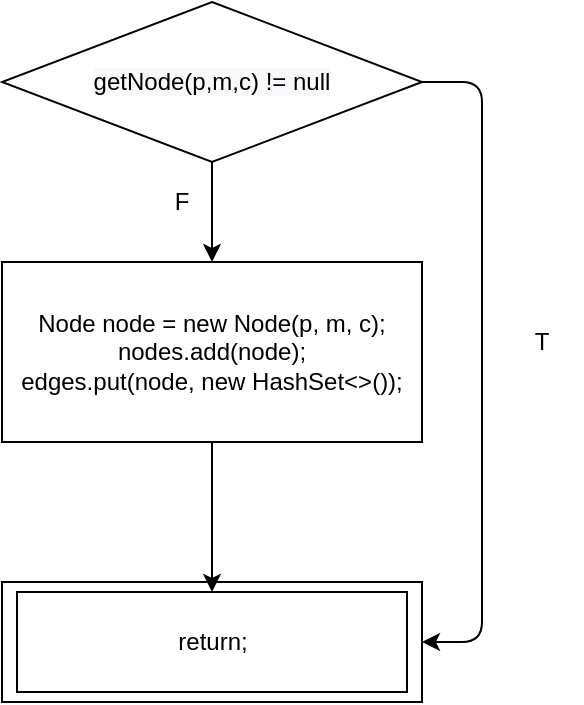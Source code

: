<mxfile version="13.6.6" type="device" pages="3"><diagram id="PAaWb2a_gqtUkQ89puaP" name="addNode"><mxGraphModel dx="664" dy="560" grid="1" gridSize="10" guides="1" tooltips="1" connect="1" arrows="1" fold="1" page="1" pageScale="1" pageWidth="850" pageHeight="1100" math="0" shadow="0"><root><mxCell id="0"/><mxCell id="1" parent="0"/><mxCell id="PNjFZDf6uzDuonjXlekS-2" value="" style="rounded=0;whiteSpace=wrap;html=1;" vertex="1" parent="1"><mxGeometry x="240" y="480" width="210" height="60" as="geometry"/></mxCell><mxCell id="PNjFZDf6uzDuonjXlekS-3" value="return;" style="rounded=0;whiteSpace=wrap;html=1;" vertex="1" parent="1"><mxGeometry x="247.5" y="485" width="195" height="50" as="geometry"/></mxCell><mxCell id="PNjFZDf6uzDuonjXlekS-4" value="Node node = new Node(p, m, c);&lt;br&gt;nodes.add(node);&lt;br&gt;edges.put(node, new HashSet&amp;lt;&amp;gt;());" style="rounded=0;whiteSpace=wrap;html=1;" vertex="1" parent="1"><mxGeometry x="240" y="320" width="210" height="90" as="geometry"/></mxCell><mxCell id="PNjFZDf6uzDuonjXlekS-6" value="" style="endArrow=classic;html=1;exitX=0.5;exitY=1;exitDx=0;exitDy=0;" edge="1" parent="1" target="PNjFZDf6uzDuonjXlekS-4"><mxGeometry width="50" height="50" relative="1" as="geometry"><mxPoint x="345" y="260" as="sourcePoint"/><mxPoint x="270" y="370" as="targetPoint"/></mxGeometry></mxCell><mxCell id="PNjFZDf6uzDuonjXlekS-7" value="" style="endArrow=classic;html=1;exitX=0.5;exitY=1;exitDx=0;exitDy=0;" edge="1" parent="1" source="PNjFZDf6uzDuonjXlekS-4" target="PNjFZDf6uzDuonjXlekS-3"><mxGeometry width="50" height="50" relative="1" as="geometry"><mxPoint x="220" y="420" as="sourcePoint"/><mxPoint x="270" y="370" as="targetPoint"/></mxGeometry></mxCell><mxCell id="PNjFZDf6uzDuonjXlekS-8" value="" style="endArrow=classic;html=1;exitX=1;exitY=0.5;exitDx=0;exitDy=0;entryX=1;entryY=0.5;entryDx=0;entryDy=0;" edge="1" parent="1" target="PNjFZDf6uzDuonjXlekS-2"><mxGeometry width="50" height="50" relative="1" as="geometry"><mxPoint x="450" y="230" as="sourcePoint"/><mxPoint x="270" y="370" as="targetPoint"/><Array as="points"><mxPoint x="480" y="230"/><mxPoint x="480" y="510"/></Array></mxGeometry></mxCell><mxCell id="PNjFZDf6uzDuonjXlekS-12" value="F" style="text;html=1;strokeColor=none;fillColor=none;align=center;verticalAlign=middle;whiteSpace=wrap;rounded=0;" vertex="1" parent="1"><mxGeometry x="310" y="280" width="40" height="20" as="geometry"/></mxCell><mxCell id="PNjFZDf6uzDuonjXlekS-13" value="T" style="text;html=1;strokeColor=none;fillColor=none;align=center;verticalAlign=middle;whiteSpace=wrap;rounded=0;" vertex="1" parent="1"><mxGeometry x="490" y="350" width="40" height="20" as="geometry"/></mxCell><mxCell id="7xQiOLPqtMhHMYLWSSjG-1" value="&lt;meta charset=&quot;utf-8&quot;&gt;&lt;span style=&quot;color: rgb(0, 0, 0); font-family: helvetica; font-size: 12px; font-style: normal; font-weight: 400; letter-spacing: normal; text-align: center; text-indent: 0px; text-transform: none; word-spacing: 0px; background-color: rgb(248, 249, 250); display: inline; float: none;&quot;&gt;getNode(p,m,c) != null&lt;/span&gt;" style="rhombus;whiteSpace=wrap;html=1;" vertex="1" parent="1"><mxGeometry x="240" y="190" width="210" height="80" as="geometry"/></mxCell></root></mxGraphModel></diagram><diagram id="NH_DHOFLEyfeO9Tmwx4I" name="deleteNode"><mxGraphModel dx="664" dy="560" grid="1" gridSize="10" guides="1" tooltips="1" connect="1" arrows="1" fold="1" page="1" pageScale="1" pageWidth="850" pageHeight="1100" math="0" shadow="0"><root><mxCell id="K0GktYS8KjQYNrV-ZL2T-0"/><mxCell id="K0GktYS8KjQYNrV-ZL2T-1" parent="K0GktYS8KjQYNrV-ZL2T-0"/><mxCell id="8JV6QXQo_wqGqpzoi5Gq-0" value="&lt;meta charset=&quot;utf-8&quot;&gt;&lt;span class=&quot;s1&quot; style=&quot;color: rgb(0, 0, 0); font-family: helvetica; font-size: 12px; font-style: normal; font-weight: 400; letter-spacing: normal; text-align: center; text-indent: 0px; text-transform: none; word-spacing: 0px; background-color: rgb(248, 249, 250);&quot;&gt;Node&lt;/span&gt;&lt;span class=&quot;s2&quot; style=&quot;color: rgb(0, 0, 0); font-family: helvetica; font-size: 12px; font-style: normal; font-weight: 400; letter-spacing: normal; text-align: center; text-indent: 0px; text-transform: none; word-spacing: 0px; background-color: rgb(248, 249, 250);&quot;&gt;&lt;span&gt;&amp;nbsp;&lt;/span&gt;&lt;/span&gt;&lt;span style=&quot;color: rgb(0, 0, 0); font-family: helvetica; font-size: 12px; font-style: normal; font-weight: 400; letter-spacing: normal; text-align: center; text-indent: 0px; text-transform: none; word-spacing: 0px; background-color: rgb(248, 249, 250); display: inline; float: none;&quot;&gt;toDelete&lt;/span&gt;&lt;span class=&quot;s2&quot; style=&quot;color: rgb(0, 0, 0); font-family: helvetica; font-size: 12px; font-style: normal; font-weight: 400; letter-spacing: normal; text-align: center; text-indent: 0px; text-transform: none; word-spacing: 0px; background-color: rgb(248, 249, 250);&quot;&gt;&lt;/span&gt;&lt;span class=&quot;s3&quot; style=&quot;color: rgb(0, 0, 0); font-family: helvetica; font-size: 12px; font-style: normal; font-weight: 400; letter-spacing: normal; text-align: center; text-indent: 0px; text-transform: none; word-spacing: 0px; background-color: rgb(248, 249, 250);&quot;&gt;=&lt;/span&gt;&lt;span class=&quot;s2&quot; style=&quot;color: rgb(0, 0, 0); font-family: helvetica; font-size: 12px; font-style: normal; font-weight: 400; letter-spacing: normal; text-align: center; text-indent: 0px; text-transform: none; word-spacing: 0px; background-color: rgb(248, 249, 250);&quot;&gt;&lt;span&gt;&amp;nbsp;&lt;/span&gt;&lt;/span&gt;&lt;span class=&quot;s4&quot; style=&quot;color: rgb(0, 0, 0); font-family: helvetica; font-size: 12px; font-style: normal; font-weight: 400; letter-spacing: normal; text-align: center; text-indent: 0px; text-transform: none; word-spacing: 0px; background-color: rgb(248, 249, 250);&quot;&gt;getNode&lt;/span&gt;&lt;span class=&quot;s5&quot; style=&quot;color: rgb(0, 0, 0); font-family: helvetica; font-size: 12px; font-style: normal; font-weight: 400; letter-spacing: normal; text-align: center; text-indent: 0px; text-transform: none; word-spacing: 0px; background-color: rgb(248, 249, 250);&quot;&gt;(&lt;/span&gt;&lt;span class=&quot;s6&quot; style=&quot;color: rgb(0, 0, 0); font-family: helvetica; font-size: 12px; font-style: normal; font-weight: 400; letter-spacing: normal; text-align: center; text-indent: 0px; text-transform: none; word-spacing: 0px; background-color: rgb(248, 249, 250);&quot;&gt;p&lt;/span&gt;&lt;span class=&quot;s3&quot; style=&quot;color: rgb(0, 0, 0); font-family: helvetica; font-size: 12px; font-style: normal; font-weight: 400; letter-spacing: normal; text-align: center; text-indent: 0px; text-transform: none; word-spacing: 0px; background-color: rgb(248, 249, 250);&quot;&gt;,&lt;/span&gt;&lt;span class=&quot;s2&quot; style=&quot;color: rgb(0, 0, 0); font-family: helvetica; font-size: 12px; font-style: normal; font-weight: 400; letter-spacing: normal; text-align: center; text-indent: 0px; text-transform: none; word-spacing: 0px; background-color: rgb(248, 249, 250);&quot;&gt;&lt;/span&gt;&lt;span class=&quot;s6&quot; style=&quot;color: rgb(0, 0, 0); font-family: helvetica; font-size: 12px; font-style: normal; font-weight: 400; letter-spacing: normal; text-align: center; text-indent: 0px; text-transform: none; word-spacing: 0px; background-color: rgb(248, 249, 250);&quot;&gt;m&lt;/span&gt;&lt;span class=&quot;s3&quot; style=&quot;color: rgb(0, 0, 0); font-family: helvetica; font-size: 12px; font-style: normal; font-weight: 400; letter-spacing: normal; text-align: center; text-indent: 0px; text-transform: none; word-spacing: 0px; background-color: rgb(248, 249, 250);&quot;&gt;,&lt;/span&gt;&lt;span class=&quot;s2&quot; style=&quot;color: rgb(0, 0, 0); font-family: helvetica; font-size: 12px; font-style: normal; font-weight: 400; letter-spacing: normal; text-align: center; text-indent: 0px; text-transform: none; word-spacing: 0px; background-color: rgb(248, 249, 250);&quot;&gt;&lt;span&gt;&amp;nbsp;&lt;/span&gt;&lt;/span&gt;&lt;span class=&quot;s6&quot; style=&quot;color: rgb(0, 0, 0); font-family: helvetica; font-size: 12px; font-style: normal; font-weight: 400; letter-spacing: normal; text-align: center; text-indent: 0px; text-transform: none; word-spacing: 0px; background-color: rgb(248, 249, 250);&quot;&gt;c&lt;/span&gt;&lt;span class=&quot;s5&quot; style=&quot;color: rgb(0, 0, 0); font-family: helvetica; font-size: 12px; font-style: normal; font-weight: 400; letter-spacing: normal; text-align: center; text-indent: 0px; text-transform: none; word-spacing: 0px; background-color: rgb(248, 249, 250);&quot;&gt;)&lt;/span&gt;&lt;span class=&quot;s3&quot; style=&quot;color: rgb(0, 0, 0); font-family: helvetica; font-size: 12px; font-style: normal; font-weight: 400; letter-spacing: normal; text-align: center; text-indent: 0px; text-transform: none; word-spacing: 0px; background-color: rgb(248, 249, 250);&quot;&gt;;&lt;/span&gt;" style="rounded=0;whiteSpace=wrap;html=1;" vertex="1" parent="K0GktYS8KjQYNrV-ZL2T-1"><mxGeometry x="160" y="50" width="200" height="60" as="geometry"/></mxCell><mxCell id="8JV6QXQo_wqGqpzoi5Gq-2" value="return;" style="rounded=0;whiteSpace=wrap;html=1;" vertex="1" parent="K0GktYS8KjQYNrV-ZL2T-1"><mxGeometry x="160" y="470" width="200" height="60" as="geometry"/></mxCell><mxCell id="8JV6QXQo_wqGqpzoi5Gq-3" value="&lt;span class=&quot;s7&quot; style=&quot;color: rgb(0 , 0 , 0) ; font-family: &amp;#34;helvetica&amp;#34; ; font-size: 12px ; font-style: normal ; font-weight: 400 ; letter-spacing: normal ; text-align: center ; text-indent: 0px ; text-transform: none ; word-spacing: 0px ; background-color: rgb(248 , 249 , 250)&quot;&gt;if&lt;/span&gt;&lt;span class=&quot;s2&quot; style=&quot;color: rgb(0 , 0 , 0) ; font-family: &amp;#34;helvetica&amp;#34; ; font-size: 12px ; font-style: normal ; font-weight: 400 ; letter-spacing: normal ; text-align: center ; text-indent: 0px ; text-transform: none ; word-spacing: 0px ; background-color: rgb(248 , 249 , 250)&quot;&gt;&lt;span&gt;&amp;nbsp;&lt;/span&gt;&lt;/span&gt;&lt;span class=&quot;s5&quot; style=&quot;color: rgb(0 , 0 , 0) ; font-family: &amp;#34;helvetica&amp;#34; ; font-size: 12px ; font-style: normal ; font-weight: 400 ; letter-spacing: normal ; text-align: center ; text-indent: 0px ; text-transform: none ; word-spacing: 0px ; background-color: rgb(248 , 249 , 250)&quot;&gt;(&lt;/span&gt;&lt;span style=&quot;color: rgb(0 , 0 , 0) ; font-family: &amp;#34;helvetica&amp;#34; ; font-size: 12px ; font-style: normal ; font-weight: 400 ; letter-spacing: normal ; text-align: center ; text-indent: 0px ; text-transform: none ; word-spacing: 0px ; background-color: rgb(248 , 249 , 250) ; display: inline ; float: none&quot;&gt;toDelete&lt;/span&gt;&lt;span class=&quot;s2&quot; style=&quot;color: rgb(0 , 0 , 0) ; font-family: &amp;#34;helvetica&amp;#34; ; font-size: 12px ; font-style: normal ; font-weight: 400 ; letter-spacing: normal ; text-align: center ; text-indent: 0px ; text-transform: none ; word-spacing: 0px ; background-color: rgb(248 , 249 , 250)&quot;&gt;&lt;/span&gt;&lt;span class=&quot;s3&quot; style=&quot;color: rgb(0 , 0 , 0) ; font-family: &amp;#34;helvetica&amp;#34; ; font-size: 12px ; font-style: normal ; font-weight: 400 ; letter-spacing: normal ; text-align: center ; text-indent: 0px ; text-transform: none ; word-spacing: 0px ; background-color: rgb(248 , 249 , 250)&quot;&gt;==&lt;/span&gt;&lt;span class=&quot;s2&quot; style=&quot;color: rgb(0 , 0 , 0) ; font-family: &amp;#34;helvetica&amp;#34; ; font-size: 12px ; font-style: normal ; font-weight: 400 ; letter-spacing: normal ; text-align: center ; text-indent: 0px ; text-transform: none ; word-spacing: 0px ; background-color: rgb(248 , 249 , 250)&quot;&gt;&lt;span&gt;&amp;nbsp;&lt;/span&gt;&lt;/span&gt;&lt;span class=&quot;s7&quot; style=&quot;color: rgb(0 , 0 , 0) ; font-family: &amp;#34;helvetica&amp;#34; ; font-size: 12px ; font-style: normal ; font-weight: 400 ; letter-spacing: normal ; text-align: center ; text-indent: 0px ; text-transform: none ; word-spacing: 0px ; background-color: rgb(248 , 249 , 250)&quot;&gt;null&lt;/span&gt;&lt;span class=&quot;s5&quot; style=&quot;color: rgb(0 , 0 , 0) ; font-family: &amp;#34;helvetica&amp;#34; ; font-size: 12px ; font-style: normal ; font-weight: 400 ; letter-spacing: normal ; text-align: center ; text-indent: 0px ; text-transform: none ; word-spacing: 0px ; background-color: rgb(248 , 249 , 250)&quot;&gt;)&lt;/span&gt;" style="rhombus;whiteSpace=wrap;html=1;" vertex="1" parent="K0GktYS8KjQYNrV-ZL2T-1"><mxGeometry x="160" y="140" width="200" height="80" as="geometry"/></mxCell><mxCell id="8JV6QXQo_wqGqpzoi5Gq-4" value="" style="rounded=0;whiteSpace=wrap;html=1;" vertex="1" parent="K0GktYS8KjQYNrV-ZL2T-1"><mxGeometry x="160" y="280" width="200" height="60" as="geometry"/></mxCell></root></mxGraphModel></diagram><diagram id="P-8jTUNPGuhwVsvMtaPa" name="q3"><mxGraphModel dx="664" dy="560" grid="1" gridSize="10" guides="1" tooltips="1" connect="1" arrows="1" fold="1" page="1" pageScale="1" pageWidth="850" pageHeight="1100" math="0" shadow="0"><root><mxCell id="KR9xGvIKA8TSP4BTDRrv-0"/><mxCell id="KR9xGvIKA8TSP4BTDRrv-1" parent="KR9xGvIKA8TSP4BTDRrv-0"/><mxCell id="KR9xGvIKA8TSP4BTDRrv-2" style="edgeStyle=orthogonalEdgeStyle;rounded=0;orthogonalLoop=1;jettySize=auto;html=1;exitX=0.5;exitY=1;exitDx=0;exitDy=0;entryX=0.5;entryY=0;entryDx=0;entryDy=0;" edge="1" parent="KR9xGvIKA8TSP4BTDRrv-1" source="KR9xGvIKA8TSP4BTDRrv-3" target="KR9xGvIKA8TSP4BTDRrv-6"><mxGeometry relative="1" as="geometry"/></mxCell><mxCell id="KR9xGvIKA8TSP4BTDRrv-3" value="int n = arr.length;&lt;br&gt;int i = 0;" style="rounded=1;whiteSpace=wrap;html=1;fontSize=12;glass=0;strokeWidth=1;shadow=0;" vertex="1" parent="KR9xGvIKA8TSP4BTDRrv-1"><mxGeometry x="160" y="80" width="120" height="40" as="geometry"/></mxCell><mxCell id="KR9xGvIKA8TSP4BTDRrv-4" style="edgeStyle=orthogonalEdgeStyle;rounded=0;orthogonalLoop=1;jettySize=auto;html=1;entryX=0;entryY=0.5;entryDx=0;entryDy=0;" edge="1" parent="KR9xGvIKA8TSP4BTDRrv-1" source="KR9xGvIKA8TSP4BTDRrv-6" target="KR9xGvIKA8TSP4BTDRrv-7"><mxGeometry relative="1" as="geometry"/></mxCell><mxCell id="KR9xGvIKA8TSP4BTDRrv-5" style="edgeStyle=orthogonalEdgeStyle;rounded=0;orthogonalLoop=1;jettySize=auto;html=1;exitX=0.5;exitY=1;exitDx=0;exitDy=0;entryX=0.5;entryY=0;entryDx=0;entryDy=0;" edge="1" parent="KR9xGvIKA8TSP4BTDRrv-1" source="KR9xGvIKA8TSP4BTDRrv-6" target="KR9xGvIKA8TSP4BTDRrv-9"><mxGeometry relative="1" as="geometry"/></mxCell><mxCell id="KR9xGvIKA8TSP4BTDRrv-6" value="i &amp;lt; n - 1" style="rhombus;whiteSpace=wrap;html=1;shadow=0;fontFamily=Helvetica;fontSize=12;align=center;strokeWidth=1;spacing=6;spacingTop=-4;" vertex="1" parent="KR9xGvIKA8TSP4BTDRrv-1"><mxGeometry x="160" y="150" width="120" height="40" as="geometry"/></mxCell><mxCell id="KR9xGvIKA8TSP4BTDRrv-7" value="return" style="rounded=1;whiteSpace=wrap;html=1;fontSize=12;glass=0;strokeWidth=1;shadow=0;" vertex="1" parent="KR9xGvIKA8TSP4BTDRrv-1"><mxGeometry x="360" y="155" width="120" height="30" as="geometry"/></mxCell><mxCell id="KR9xGvIKA8TSP4BTDRrv-8" style="edgeStyle=orthogonalEdgeStyle;rounded=0;orthogonalLoop=1;jettySize=auto;html=1;exitX=0.5;exitY=1;exitDx=0;exitDy=0;" edge="1" parent="KR9xGvIKA8TSP4BTDRrv-1" source="KR9xGvIKA8TSP4BTDRrv-9"><mxGeometry relative="1" as="geometry"><mxPoint x="220.286" y="280" as="targetPoint"/></mxGeometry></mxCell><mxCell id="KR9xGvIKA8TSP4BTDRrv-9" value="int j = 0;" style="rounded=1;whiteSpace=wrap;html=1;" vertex="1" parent="KR9xGvIKA8TSP4BTDRrv-1"><mxGeometry x="160" y="220" width="120" height="30" as="geometry"/></mxCell><mxCell id="KR9xGvIKA8TSP4BTDRrv-10" style="edgeStyle=orthogonalEdgeStyle;rounded=0;orthogonalLoop=1;jettySize=auto;html=1;entryX=0;entryY=0.5;entryDx=0;entryDy=0;" edge="1" parent="KR9xGvIKA8TSP4BTDRrv-1" source="KR9xGvIKA8TSP4BTDRrv-12" target="KR9xGvIKA8TSP4BTDRrv-15"><mxGeometry relative="1" as="geometry"/></mxCell><mxCell id="KR9xGvIKA8TSP4BTDRrv-11" style="edgeStyle=orthogonalEdgeStyle;rounded=0;orthogonalLoop=1;jettySize=auto;html=1;exitX=0.5;exitY=1;exitDx=0;exitDy=0;" edge="1" parent="KR9xGvIKA8TSP4BTDRrv-1" source="KR9xGvIKA8TSP4BTDRrv-12"><mxGeometry relative="1" as="geometry"><mxPoint x="220" y="350" as="targetPoint"/></mxGeometry></mxCell><mxCell id="KR9xGvIKA8TSP4BTDRrv-12" value="j &amp;lt; n - i - 1" style="rhombus;whiteSpace=wrap;html=1;" vertex="1" parent="KR9xGvIKA8TSP4BTDRrv-1"><mxGeometry x="160" y="280" width="120" height="40" as="geometry"/></mxCell><mxCell id="KR9xGvIKA8TSP4BTDRrv-13" value="True" style="text;html=1;strokeColor=none;fillColor=none;align=center;verticalAlign=middle;whiteSpace=wrap;rounded=0;" vertex="1" parent="KR9xGvIKA8TSP4BTDRrv-1"><mxGeometry x="200" y="190" width="90" height="20" as="geometry"/></mxCell><mxCell id="KR9xGvIKA8TSP4BTDRrv-14" value="False" style="text;html=1;strokeColor=none;fillColor=none;align=center;verticalAlign=middle;whiteSpace=wrap;rounded=0;" vertex="1" parent="KR9xGvIKA8TSP4BTDRrv-1"><mxGeometry x="290" y="150" width="40" height="20" as="geometry"/></mxCell><mxCell id="KR9xGvIKA8TSP4BTDRrv-15" value="i++;" style="rounded=1;whiteSpace=wrap;html=1;" vertex="1" parent="KR9xGvIKA8TSP4BTDRrv-1"><mxGeometry x="360" y="285" width="120" height="30" as="geometry"/></mxCell><mxCell id="KR9xGvIKA8TSP4BTDRrv-16" value="False" style="text;html=1;strokeColor=none;fillColor=none;align=center;verticalAlign=middle;whiteSpace=wrap;rounded=0;" vertex="1" parent="KR9xGvIKA8TSP4BTDRrv-1"><mxGeometry x="290" y="280" width="40" height="20" as="geometry"/></mxCell><mxCell id="KR9xGvIKA8TSP4BTDRrv-17" style="edgeStyle=orthogonalEdgeStyle;rounded=0;orthogonalLoop=1;jettySize=auto;html=1;entryX=0.5;entryY=0;entryDx=0;entryDy=0;" edge="1" parent="KR9xGvIKA8TSP4BTDRrv-1" source="KR9xGvIKA8TSP4BTDRrv-18" target="KR9xGvIKA8TSP4BTDRrv-20"><mxGeometry relative="1" as="geometry"/></mxCell><mxCell id="KR9xGvIKA8TSP4BTDRrv-18" value="arr[j] &amp;gt; arr[j+1]" style="rhombus;whiteSpace=wrap;html=1;" vertex="1" parent="KR9xGvIKA8TSP4BTDRrv-1"><mxGeometry x="160" y="350" width="120" height="40" as="geometry"/></mxCell><mxCell id="KR9xGvIKA8TSP4BTDRrv-19" style="edgeStyle=orthogonalEdgeStyle;rounded=0;orthogonalLoop=1;jettySize=auto;html=1;exitX=0.5;exitY=1;exitDx=0;exitDy=0;" edge="1" parent="KR9xGvIKA8TSP4BTDRrv-1" source="KR9xGvIKA8TSP4BTDRrv-20" target="KR9xGvIKA8TSP4BTDRrv-22"><mxGeometry relative="1" as="geometry"/></mxCell><mxCell id="KR9xGvIKA8TSP4BTDRrv-20" value="int temp = arr[j];&lt;br&gt;arr[j] = arr[j+1];&lt;br&gt;arr[j+1] = temp;" style="rounded=1;whiteSpace=wrap;html=1;" vertex="1" parent="KR9xGvIKA8TSP4BTDRrv-1"><mxGeometry x="160" y="420" width="120" height="60" as="geometry"/></mxCell><mxCell id="KR9xGvIKA8TSP4BTDRrv-21" value="True" style="text;html=1;strokeColor=none;fillColor=none;align=center;verticalAlign=middle;whiteSpace=wrap;rounded=0;" vertex="1" parent="KR9xGvIKA8TSP4BTDRrv-1"><mxGeometry x="220" y="390" width="40" height="20" as="geometry"/></mxCell><mxCell id="KR9xGvIKA8TSP4BTDRrv-22" value="j++;" style="rounded=1;whiteSpace=wrap;html=1;" vertex="1" parent="KR9xGvIKA8TSP4BTDRrv-1"><mxGeometry x="160" y="520" width="120" height="40" as="geometry"/></mxCell><mxCell id="KR9xGvIKA8TSP4BTDRrv-23" value="" style="endArrow=none;html=1;entryX=1;entryY=0.5;entryDx=0;entryDy=0;" edge="1" parent="KR9xGvIKA8TSP4BTDRrv-1" target="KR9xGvIKA8TSP4BTDRrv-18"><mxGeometry width="50" height="50" relative="1" as="geometry"><mxPoint x="320" y="370" as="sourcePoint"/><mxPoint x="300" y="410" as="targetPoint"/></mxGeometry></mxCell><mxCell id="KR9xGvIKA8TSP4BTDRrv-24" value="" style="endArrow=none;html=1;" edge="1" parent="KR9xGvIKA8TSP4BTDRrv-1"><mxGeometry width="50" height="50" relative="1" as="geometry"><mxPoint x="320" y="540" as="sourcePoint"/><mxPoint x="320" y="370" as="targetPoint"/></mxGeometry></mxCell><mxCell id="KR9xGvIKA8TSP4BTDRrv-25" value="" style="endArrow=classic;html=1;entryX=1;entryY=0.5;entryDx=0;entryDy=0;" edge="1" parent="KR9xGvIKA8TSP4BTDRrv-1" target="KR9xGvIKA8TSP4BTDRrv-22"><mxGeometry width="50" height="50" relative="1" as="geometry"><mxPoint x="320" y="540" as="sourcePoint"/><mxPoint x="300" y="410" as="targetPoint"/></mxGeometry></mxCell><mxCell id="KR9xGvIKA8TSP4BTDRrv-26" value="False" style="text;html=1;strokeColor=none;fillColor=none;align=center;verticalAlign=middle;whiteSpace=wrap;rounded=0;" vertex="1" parent="KR9xGvIKA8TSP4BTDRrv-1"><mxGeometry x="320" y="450" width="40" height="20" as="geometry"/></mxCell><mxCell id="KR9xGvIKA8TSP4BTDRrv-27" value="" style="endArrow=none;html=1;entryX=0.5;entryY=1;entryDx=0;entryDy=0;" edge="1" parent="KR9xGvIKA8TSP4BTDRrv-1" target="KR9xGvIKA8TSP4BTDRrv-15"><mxGeometry width="50" height="50" relative="1" as="geometry"><mxPoint x="420" y="570" as="sourcePoint"/><mxPoint x="300" y="410" as="targetPoint"/></mxGeometry></mxCell><mxCell id="KR9xGvIKA8TSP4BTDRrv-28" value="" style="endArrow=none;html=1;exitX=0;exitY=0.5;exitDx=0;exitDy=0;" edge="1" parent="KR9xGvIKA8TSP4BTDRrv-1" source="KR9xGvIKA8TSP4BTDRrv-22"><mxGeometry width="50" height="50" relative="1" as="geometry"><mxPoint x="250" y="460" as="sourcePoint"/><mxPoint x="120" y="540" as="targetPoint"/></mxGeometry></mxCell><mxCell id="KR9xGvIKA8TSP4BTDRrv-29" value="" style="endArrow=none;html=1;" edge="1" parent="KR9xGvIKA8TSP4BTDRrv-1"><mxGeometry width="50" height="50" relative="1" as="geometry"><mxPoint x="120" y="540" as="sourcePoint"/><mxPoint x="120" y="300" as="targetPoint"/></mxGeometry></mxCell><mxCell id="KR9xGvIKA8TSP4BTDRrv-30" value="" style="endArrow=classic;html=1;entryX=0;entryY=0.5;entryDx=0;entryDy=0;" edge="1" parent="KR9xGvIKA8TSP4BTDRrv-1" target="KR9xGvIKA8TSP4BTDRrv-12"><mxGeometry width="50" height="50" relative="1" as="geometry"><mxPoint x="120" y="300" as="sourcePoint"/><mxPoint x="300" y="410" as="targetPoint"/></mxGeometry></mxCell><mxCell id="KR9xGvIKA8TSP4BTDRrv-31" value="" style="endArrow=none;html=1;" edge="1" parent="KR9xGvIKA8TSP4BTDRrv-1"><mxGeometry width="50" height="50" relative="1" as="geometry"><mxPoint x="420" y="570" as="sourcePoint"/><mxPoint x="80" y="570" as="targetPoint"/></mxGeometry></mxCell><mxCell id="KR9xGvIKA8TSP4BTDRrv-32" value="" style="endArrow=none;html=1;" edge="1" parent="KR9xGvIKA8TSP4BTDRrv-1"><mxGeometry width="50" height="50" relative="1" as="geometry"><mxPoint x="80" y="570" as="sourcePoint"/><mxPoint x="80" y="170" as="targetPoint"/></mxGeometry></mxCell><mxCell id="KR9xGvIKA8TSP4BTDRrv-33" value="" style="endArrow=classic;html=1;entryX=0;entryY=0.5;entryDx=0;entryDy=0;" edge="1" parent="KR9xGvIKA8TSP4BTDRrv-1" target="KR9xGvIKA8TSP4BTDRrv-6"><mxGeometry width="50" height="50" relative="1" as="geometry"><mxPoint x="80" y="170" as="sourcePoint"/><mxPoint x="300" y="220" as="targetPoint"/></mxGeometry></mxCell><mxCell id="KR9xGvIKA8TSP4BTDRrv-34" value="True" style="text;html=1;strokeColor=none;fillColor=none;align=center;verticalAlign=middle;whiteSpace=wrap;rounded=0;" vertex="1" parent="KR9xGvIKA8TSP4BTDRrv-1"><mxGeometry x="220" y="320" width="40" height="20" as="geometry"/></mxCell></root></mxGraphModel></diagram></mxfile>